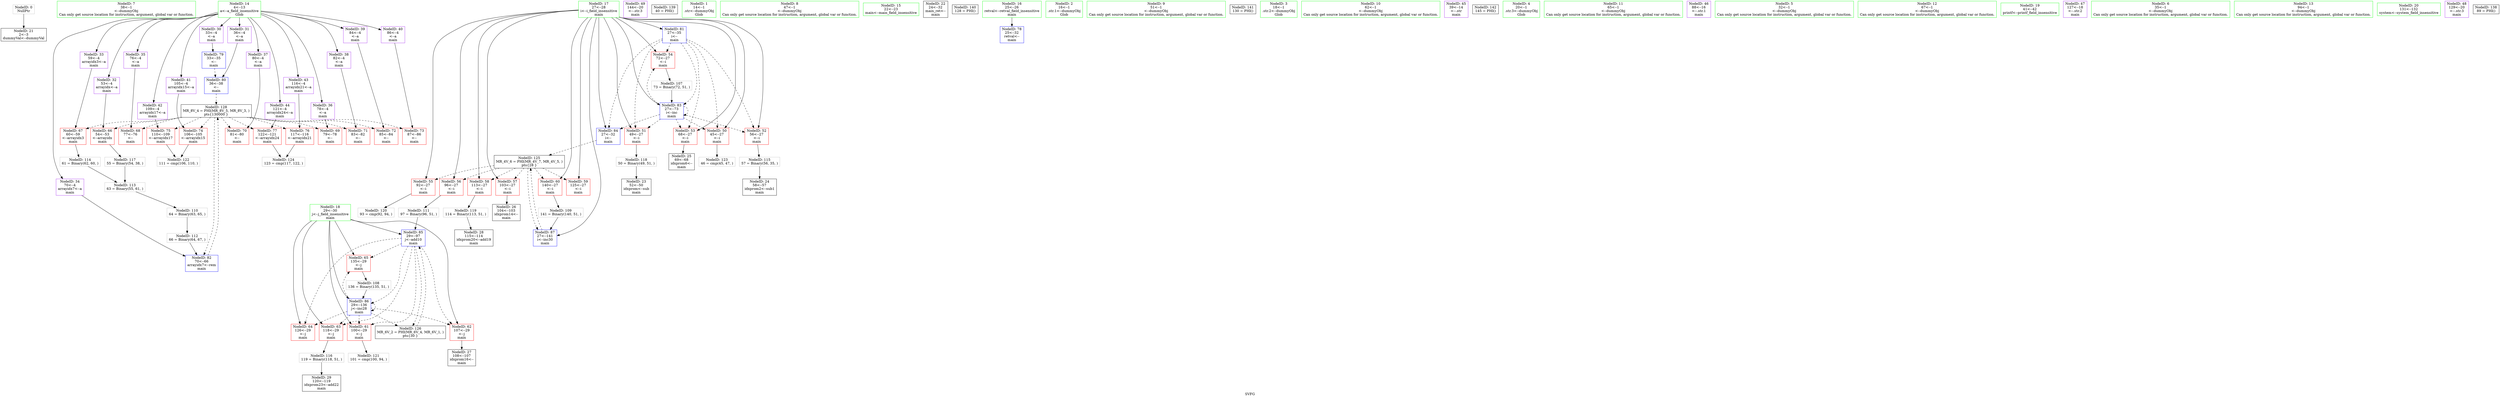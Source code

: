 digraph "SVFG" {
	label="SVFG";

	Node0x55d4db419890 [shape=record,color=grey,label="{NodeID: 0\nNullPtr}"];
	Node0x55d4db419890 -> Node0x55d4db42c390[style=solid];
	Node0x55d4db418da0 [shape=record,color=green,label="{NodeID: 7\n38\<--1\n\<--dummyObj\nCan only get source location for instruction, argument, global var or function.}"];
	Node0x55d4db42bd20 [shape=record,color=green,label="{NodeID: 14\n4\<--13\na\<--a_field_insensitive\nGlob }"];
	Node0x55d4db42bd20 -> Node0x55d4db42cb10[style=solid];
	Node0x55d4db42bd20 -> Node0x55d4db42cbe0[style=solid];
	Node0x55d4db42bd20 -> Node0x55d4db42ccb0[style=solid];
	Node0x55d4db42bd20 -> Node0x55d4db42cd80[style=solid];
	Node0x55d4db42bd20 -> Node0x55d4db42ce50[style=solid];
	Node0x55d4db42bd20 -> Node0x55d4db42cf20[style=solid];
	Node0x55d4db42bd20 -> Node0x55d4db42cff0[style=solid];
	Node0x55d4db42bd20 -> Node0x55d4db42d0c0[style=solid];
	Node0x55d4db42bd20 -> Node0x55d4db42d190[style=solid];
	Node0x55d4db42bd20 -> Node0x55d4db42d260[style=solid];
	Node0x55d4db42bd20 -> Node0x55d4db42d330[style=solid];
	Node0x55d4db42bd20 -> Node0x55d4db42d400[style=solid];
	Node0x55d4db42bd20 -> Node0x55d4db42d4d0[style=solid];
	Node0x55d4db42bd20 -> Node0x55d4db42d5a0[style=solid];
	Node0x55d4db42bd20 -> Node0x55d4db42d670[style=solid];
	Node0x55d4db42c390 [shape=record,color=black,label="{NodeID: 21\n2\<--3\ndummyVal\<--dummyVal\n}"];
	Node0x55d4db4326a0 [shape=record,color=grey,label="{NodeID: 111\n97 = Binary(96, 51, )\n}"];
	Node0x55d4db4326a0 -> Node0x55d4db4303d0[style=solid];
	Node0x55d4db42c970 [shape=record,color=black,label="{NodeID: 28\n115\<--114\nidxprom20\<--add19\nmain\n}"];
	Node0x55d4db433120 [shape=record,color=grey,label="{NodeID: 118\n50 = Binary(49, 51, )\n}"];
	Node0x55d4db433120 -> Node0x55d4db42c560[style=solid];
	Node0x55d4db42cf20 [shape=record,color=purple,label="{NodeID: 35\n76\<--4\n\<--a\nmain\n}"];
	Node0x55d4db42cf20 -> Node0x55d4db42f600[style=solid];
	Node0x55d4db438360 [shape=record,color=black,label="{NodeID: 125\nMR_4V_6 = PHI(MR_4V_7, MR_4V_5, )\npts\{28 \}\n}"];
	Node0x55d4db438360 -> Node0x55d4db42eb70[style=dashed];
	Node0x55d4db438360 -> Node0x55d4db42ec40[style=dashed];
	Node0x55d4db438360 -> Node0x55d4db42ed10[style=dashed];
	Node0x55d4db438360 -> Node0x55d4db42ede0[style=dashed];
	Node0x55d4db438360 -> Node0x55d4db42eeb0[style=dashed];
	Node0x55d4db438360 -> Node0x55d4db42ef80[style=dashed];
	Node0x55d4db438360 -> Node0x55d4db430570[style=dashed];
	Node0x55d4db42d4d0 [shape=record,color=purple,label="{NodeID: 42\n109\<--4\narrayidx17\<--a\nmain\n}"];
	Node0x55d4db42d4d0 -> Node0x55d4db42fbb0[style=solid];
	Node0x55d4db4199f0 [shape=record,color=purple,label="{NodeID: 49\n144\<--20\n\<--.str.3\nmain\n}"];
	Node0x55d4db2bb750 [shape=record,color=black,label="{NodeID: 139\n40 = PHI()\n}"];
	Node0x55d4db42ec40 [shape=record,color=red,label="{NodeID: 56\n96\<--27\n\<--i\nmain\n}"];
	Node0x55d4db42ec40 -> Node0x55d4db4326a0[style=solid];
	Node0x55d4db42f1f0 [shape=record,color=red,label="{NodeID: 63\n118\<--29\n\<--j\nmain\n}"];
	Node0x55d4db42f1f0 -> Node0x55d4db432e20[style=solid];
	Node0x55d4db42f7a0 [shape=record,color=red,label="{NodeID: 70\n81\<--80\n\<--\nmain\n}"];
	Node0x55d4db42fd50 [shape=record,color=red,label="{NodeID: 77\n122\<--121\n\<--arrayidx24\nmain\n}"];
	Node0x55d4db42fd50 -> Node0x55d4db42e7d0[style=solid];
	Node0x55d4db430300 [shape=record,color=blue,label="{NodeID: 84\n27\<--32\ni\<--\nmain\n}"];
	Node0x55d4db430300 -> Node0x55d4db438360[style=dashed];
	Node0x55d4db418ad0 [shape=record,color=green,label="{NodeID: 1\n14\<--1\n.str\<--dummyObj\nGlob }"];
	Node0x55d4db418e30 [shape=record,color=green,label="{NodeID: 8\n47\<--1\n\<--dummyObj\nCan only get source location for instruction, argument, global var or function.}"];
	Node0x55d4db42be20 [shape=record,color=green,label="{NodeID: 15\n22\<--23\nmain\<--main_field_insensitive\n}"];
	Node0x55d4db42c490 [shape=record,color=black,label="{NodeID: 22\n24\<--32\nmain_ret\<--\nmain\n}"];
	Node0x55d4db432820 [shape=record,color=grey,label="{NodeID: 112\n66 = Binary(64, 67, )\n}"];
	Node0x55d4db432820 -> Node0x55d4db430160[style=solid];
	Node0x55d4db42ca40 [shape=record,color=black,label="{NodeID: 29\n120\<--119\nidxprom23\<--add22\nmain\n}"];
	Node0x55d4db4332a0 [shape=record,color=grey,label="{NodeID: 119\n114 = Binary(113, 51, )\n}"];
	Node0x55d4db4332a0 -> Node0x55d4db42c970[style=solid];
	Node0x55d4db42cff0 [shape=record,color=purple,label="{NodeID: 36\n78\<--4\n\<--a\nmain\n}"];
	Node0x55d4db42cff0 -> Node0x55d4db42f6d0[style=solid];
	Node0x55d4db438860 [shape=record,color=black,label="{NodeID: 126\nMR_6V_2 = PHI(MR_6V_4, MR_6V_1, )\npts\{30 \}\n}"];
	Node0x55d4db438860 -> Node0x55d4db4303d0[style=dashed];
	Node0x55d4db42d5a0 [shape=record,color=purple,label="{NodeID: 43\n116\<--4\narrayidx21\<--a\nmain\n}"];
	Node0x55d4db42d5a0 -> Node0x55d4db42fc80[style=solid];
	Node0x55d4db419ac0 [shape=record,color=red,label="{NodeID: 50\n45\<--27\n\<--i\nmain\n}"];
	Node0x55d4db419ac0 -> Node0x55d4db42e650[style=solid];
	Node0x55d4db43f4f0 [shape=record,color=black,label="{NodeID: 140\n128 = PHI()\n}"];
	Node0x55d4db42ed10 [shape=record,color=red,label="{NodeID: 57\n103\<--27\n\<--i\nmain\n}"];
	Node0x55d4db42ed10 -> Node0x55d4db42c7d0[style=solid];
	Node0x55d4db42f2c0 [shape=record,color=red,label="{NodeID: 64\n126\<--29\n\<--j\nmain\n}"];
	Node0x55d4db42f870 [shape=record,color=red,label="{NodeID: 71\n83\<--82\n\<--\nmain\n}"];
	Node0x55d4db42fe20 [shape=record,color=blue,label="{NodeID: 78\n25\<--32\nretval\<--\nmain\n}"];
	Node0x55d4db4303d0 [shape=record,color=blue,label="{NodeID: 85\n29\<--97\nj\<--add10\nmain\n}"];
	Node0x55d4db4303d0 -> Node0x55d4db42f050[style=dashed];
	Node0x55d4db4303d0 -> Node0x55d4db42f120[style=dashed];
	Node0x55d4db4303d0 -> Node0x55d4db42f1f0[style=dashed];
	Node0x55d4db4303d0 -> Node0x55d4db42f2c0[style=dashed];
	Node0x55d4db4303d0 -> Node0x55d4db42f390[style=dashed];
	Node0x55d4db4303d0 -> Node0x55d4db4304a0[style=dashed];
	Node0x55d4db4303d0 -> Node0x55d4db438860[style=dashed];
	Node0x55d4db418920 [shape=record,color=green,label="{NodeID: 2\n16\<--1\n.str.1\<--dummyObj\nGlob }"];
	Node0x55d4db42b590 [shape=record,color=green,label="{NodeID: 9\n51\<--1\n\<--dummyObj\nCan only get source location for instruction, argument, global var or function.}"];
	Node0x55d4db42bf20 [shape=record,color=green,label="{NodeID: 16\n25\<--26\nretval\<--retval_field_insensitive\nmain\n}"];
	Node0x55d4db42bf20 -> Node0x55d4db42fe20[style=solid];
	Node0x55d4db42c560 [shape=record,color=black,label="{NodeID: 23\n52\<--50\nidxprom\<--sub\nmain\n}"];
	Node0x55d4db4329a0 [shape=record,color=grey,label="{NodeID: 113\n63 = Binary(55, 61, )\n}"];
	Node0x55d4db4329a0 -> Node0x55d4db432520[style=solid];
	Node0x55d4db42cb10 [shape=record,color=purple,label="{NodeID: 30\n33\<--4\n\<--a\nmain\n}"];
	Node0x55d4db42cb10 -> Node0x55d4db42fef0[style=solid];
	Node0x55d4db42e1d0 [shape=record,color=grey,label="{NodeID: 120\n93 = cmp(92, 94, )\n}"];
	Node0x55d4db42d0c0 [shape=record,color=purple,label="{NodeID: 37\n80\<--4\n\<--a\nmain\n}"];
	Node0x55d4db42d0c0 -> Node0x55d4db42f7a0[style=solid];
	Node0x55d4db42d670 [shape=record,color=purple,label="{NodeID: 44\n121\<--4\narrayidx24\<--a\nmain\n}"];
	Node0x55d4db42d670 -> Node0x55d4db42fd50[style=solid];
	Node0x55d4db419b90 [shape=record,color=red,label="{NodeID: 51\n49\<--27\n\<--i\nmain\n}"];
	Node0x55d4db419b90 -> Node0x55d4db433120[style=solid];
	Node0x55d4db43f5f0 [shape=record,color=black,label="{NodeID: 141\n130 = PHI()\n}"];
	Node0x55d4db42ede0 [shape=record,color=red,label="{NodeID: 58\n113\<--27\n\<--i\nmain\n}"];
	Node0x55d4db42ede0 -> Node0x55d4db4332a0[style=solid];
	Node0x55d4db42f390 [shape=record,color=red,label="{NodeID: 65\n135\<--29\n\<--j\nmain\n}"];
	Node0x55d4db42f390 -> Node0x55d4db432220[style=solid];
	Node0x55d4db42f940 [shape=record,color=red,label="{NodeID: 72\n85\<--84\n\<--\nmain\n}"];
	Node0x55d4db42fef0 [shape=record,color=blue,label="{NodeID: 79\n33\<--35\n\<--\nmain\n}"];
	Node0x55d4db42fef0 -> Node0x55d4db42ffc0[style=dashed];
	Node0x55d4db4304a0 [shape=record,color=blue,label="{NodeID: 86\n29\<--136\nj\<--inc28\nmain\n}"];
	Node0x55d4db4304a0 -> Node0x55d4db42f050[style=dashed];
	Node0x55d4db4304a0 -> Node0x55d4db42f120[style=dashed];
	Node0x55d4db4304a0 -> Node0x55d4db42f1f0[style=dashed];
	Node0x55d4db4304a0 -> Node0x55d4db42f2c0[style=dashed];
	Node0x55d4db4304a0 -> Node0x55d4db42f390[style=dashed];
	Node0x55d4db4304a0 -> Node0x55d4db4304a0[style=dashed];
	Node0x55d4db4304a0 -> Node0x55d4db438860[style=dashed];
	Node0x55d4db418630 [shape=record,color=green,label="{NodeID: 3\n18\<--1\n.str.2\<--dummyObj\nGlob }"];
	Node0x55d4db42b660 [shape=record,color=green,label="{NodeID: 10\n62\<--1\n\<--dummyObj\nCan only get source location for instruction, argument, global var or function.}"];
	Node0x55d4db42bff0 [shape=record,color=green,label="{NodeID: 17\n27\<--28\ni\<--i_field_insensitive\nmain\n}"];
	Node0x55d4db42bff0 -> Node0x55d4db419ac0[style=solid];
	Node0x55d4db42bff0 -> Node0x55d4db419b90[style=solid];
	Node0x55d4db42bff0 -> Node0x55d4db419c60[style=solid];
	Node0x55d4db42bff0 -> Node0x55d4db42e9d0[style=solid];
	Node0x55d4db42bff0 -> Node0x55d4db42eaa0[style=solid];
	Node0x55d4db42bff0 -> Node0x55d4db42eb70[style=solid];
	Node0x55d4db42bff0 -> Node0x55d4db42ec40[style=solid];
	Node0x55d4db42bff0 -> Node0x55d4db42ed10[style=solid];
	Node0x55d4db42bff0 -> Node0x55d4db42ede0[style=solid];
	Node0x55d4db42bff0 -> Node0x55d4db42eeb0[style=solid];
	Node0x55d4db42bff0 -> Node0x55d4db42ef80[style=solid];
	Node0x55d4db42bff0 -> Node0x55d4db430090[style=solid];
	Node0x55d4db42bff0 -> Node0x55d4db430230[style=solid];
	Node0x55d4db42bff0 -> Node0x55d4db430300[style=solid];
	Node0x55d4db42bff0 -> Node0x55d4db430570[style=solid];
	Node0x55d4db4320a0 [shape=record,color=grey,label="{NodeID: 107\n73 = Binary(72, 51, )\n}"];
	Node0x55d4db4320a0 -> Node0x55d4db430230[style=solid];
	Node0x55d4db42c630 [shape=record,color=black,label="{NodeID: 24\n58\<--57\nidxprom2\<--sub1\nmain\n}"];
	Node0x55d4db432b20 [shape=record,color=grey,label="{NodeID: 114\n61 = Binary(62, 60, )\n}"];
	Node0x55d4db432b20 -> Node0x55d4db4329a0[style=solid];
	Node0x55d4db42cbe0 [shape=record,color=purple,label="{NodeID: 31\n36\<--4\n\<--a\nmain\n}"];
	Node0x55d4db42cbe0 -> Node0x55d4db42ffc0[style=solid];
	Node0x55d4db42e350 [shape=record,color=grey,label="{NodeID: 121\n101 = cmp(100, 94, )\n}"];
	Node0x55d4db42d190 [shape=record,color=purple,label="{NodeID: 38\n82\<--4\n\<--a\nmain\n}"];
	Node0x55d4db42d190 -> Node0x55d4db42f870[style=solid];
	Node0x55d4db439260 [shape=record,color=black,label="{NodeID: 128\nMR_8V_4 = PHI(MR_8V_5, MR_8V_3, )\npts\{130000 \}\n}"];
	Node0x55d4db439260 -> Node0x55d4db42f460[style=dashed];
	Node0x55d4db439260 -> Node0x55d4db42f530[style=dashed];
	Node0x55d4db439260 -> Node0x55d4db42f600[style=dashed];
	Node0x55d4db439260 -> Node0x55d4db42f6d0[style=dashed];
	Node0x55d4db439260 -> Node0x55d4db42f7a0[style=dashed];
	Node0x55d4db439260 -> Node0x55d4db42f870[style=dashed];
	Node0x55d4db439260 -> Node0x55d4db42f940[style=dashed];
	Node0x55d4db439260 -> Node0x55d4db42fa10[style=dashed];
	Node0x55d4db439260 -> Node0x55d4db42fae0[style=dashed];
	Node0x55d4db439260 -> Node0x55d4db42fbb0[style=dashed];
	Node0x55d4db439260 -> Node0x55d4db42fc80[style=dashed];
	Node0x55d4db439260 -> Node0x55d4db42fd50[style=dashed];
	Node0x55d4db439260 -> Node0x55d4db430160[style=dashed];
	Node0x55d4db42d740 [shape=record,color=purple,label="{NodeID: 45\n39\<--14\n\<--.str\nmain\n}"];
	Node0x55d4db419c60 [shape=record,color=red,label="{NodeID: 52\n56\<--27\n\<--i\nmain\n}"];
	Node0x55d4db419c60 -> Node0x55d4db432ca0[style=solid];
	Node0x55d4db43f6f0 [shape=record,color=black,label="{NodeID: 142\n145 = PHI()\n}"];
	Node0x55d4db42eeb0 [shape=record,color=red,label="{NodeID: 59\n125\<--27\n\<--i\nmain\n}"];
	Node0x55d4db42f460 [shape=record,color=red,label="{NodeID: 66\n54\<--53\n\<--arrayidx\nmain\n}"];
	Node0x55d4db42f460 -> Node0x55d4db432fa0[style=solid];
	Node0x55d4db42fa10 [shape=record,color=red,label="{NodeID: 73\n87\<--86\n\<--\nmain\n}"];
	Node0x55d4db42ffc0 [shape=record,color=blue,label="{NodeID: 80\n36\<--38\n\<--\nmain\n}"];
	Node0x55d4db42ffc0 -> Node0x55d4db439260[style=dashed];
	Node0x55d4db430570 [shape=record,color=blue,label="{NodeID: 87\n27\<--141\ni\<--inc30\nmain\n}"];
	Node0x55d4db430570 -> Node0x55d4db438360[style=dashed];
	Node0x55d4db4186c0 [shape=record,color=green,label="{NodeID: 4\n20\<--1\n.str.3\<--dummyObj\nGlob }"];
	Node0x55d4db42bb70 [shape=record,color=green,label="{NodeID: 11\n65\<--1\n\<--dummyObj\nCan only get source location for instruction, argument, global var or function.}"];
	Node0x55d4db42c0c0 [shape=record,color=green,label="{NodeID: 18\n29\<--30\nj\<--j_field_insensitive\nmain\n}"];
	Node0x55d4db42c0c0 -> Node0x55d4db42f050[style=solid];
	Node0x55d4db42c0c0 -> Node0x55d4db42f120[style=solid];
	Node0x55d4db42c0c0 -> Node0x55d4db42f1f0[style=solid];
	Node0x55d4db42c0c0 -> Node0x55d4db42f2c0[style=solid];
	Node0x55d4db42c0c0 -> Node0x55d4db42f390[style=solid];
	Node0x55d4db42c0c0 -> Node0x55d4db4303d0[style=solid];
	Node0x55d4db42c0c0 -> Node0x55d4db4304a0[style=solid];
	Node0x55d4db432220 [shape=record,color=grey,label="{NodeID: 108\n136 = Binary(135, 51, )\n}"];
	Node0x55d4db432220 -> Node0x55d4db4304a0[style=solid];
	Node0x55d4db42c700 [shape=record,color=black,label="{NodeID: 25\n69\<--68\nidxprom6\<--\nmain\n}"];
	Node0x55d4db432ca0 [shape=record,color=grey,label="{NodeID: 115\n57 = Binary(56, 35, )\n}"];
	Node0x55d4db432ca0 -> Node0x55d4db42c630[style=solid];
	Node0x55d4db42ccb0 [shape=record,color=purple,label="{NodeID: 32\n53\<--4\narrayidx\<--a\nmain\n}"];
	Node0x55d4db42ccb0 -> Node0x55d4db42f460[style=solid];
	Node0x55d4db42e4d0 [shape=record,color=grey,label="{NodeID: 122\n111 = cmp(106, 110, )\n}"];
	Node0x55d4db42d260 [shape=record,color=purple,label="{NodeID: 39\n84\<--4\n\<--a\nmain\n}"];
	Node0x55d4db42d260 -> Node0x55d4db42f940[style=solid];
	Node0x55d4db42d810 [shape=record,color=purple,label="{NodeID: 46\n88\<--16\n\<--.str.1\nmain\n}"];
	Node0x55d4db42e9d0 [shape=record,color=red,label="{NodeID: 53\n68\<--27\n\<--i\nmain\n}"];
	Node0x55d4db42e9d0 -> Node0x55d4db42c700[style=solid];
	Node0x55d4db42ef80 [shape=record,color=red,label="{NodeID: 60\n140\<--27\n\<--i\nmain\n}"];
	Node0x55d4db42ef80 -> Node0x55d4db4323a0[style=solid];
	Node0x55d4db42f530 [shape=record,color=red,label="{NodeID: 67\n60\<--59\n\<--arrayidx3\nmain\n}"];
	Node0x55d4db42f530 -> Node0x55d4db432b20[style=solid];
	Node0x55d4db42fae0 [shape=record,color=red,label="{NodeID: 74\n106\<--105\n\<--arrayidx15\nmain\n}"];
	Node0x55d4db42fae0 -> Node0x55d4db42e4d0[style=solid];
	Node0x55d4db430090 [shape=record,color=blue,label="{NodeID: 81\n27\<--35\ni\<--\nmain\n}"];
	Node0x55d4db430090 -> Node0x55d4db419ac0[style=dashed];
	Node0x55d4db430090 -> Node0x55d4db419b90[style=dashed];
	Node0x55d4db430090 -> Node0x55d4db419c60[style=dashed];
	Node0x55d4db430090 -> Node0x55d4db42e9d0[style=dashed];
	Node0x55d4db430090 -> Node0x55d4db42eaa0[style=dashed];
	Node0x55d4db430090 -> Node0x55d4db430230[style=dashed];
	Node0x55d4db430090 -> Node0x55d4db430300[style=dashed];
	Node0x55d4db42b250 [shape=record,color=green,label="{NodeID: 5\n32\<--1\n\<--dummyObj\nCan only get source location for instruction, argument, global var or function.}"];
	Node0x55d4db42bc00 [shape=record,color=green,label="{NodeID: 12\n67\<--1\n\<--dummyObj\nCan only get source location for instruction, argument, global var or function.}"];
	Node0x55d4db42c190 [shape=record,color=green,label="{NodeID: 19\n41\<--42\nprintf\<--printf_field_insensitive\n}"];
	Node0x55d4db4323a0 [shape=record,color=grey,label="{NodeID: 109\n141 = Binary(140, 51, )\n}"];
	Node0x55d4db4323a0 -> Node0x55d4db430570[style=solid];
	Node0x55d4db42c7d0 [shape=record,color=black,label="{NodeID: 26\n104\<--103\nidxprom14\<--\nmain\n}"];
	Node0x55d4db432e20 [shape=record,color=grey,label="{NodeID: 116\n119 = Binary(118, 51, )\n}"];
	Node0x55d4db432e20 -> Node0x55d4db42ca40[style=solid];
	Node0x55d4db42cd80 [shape=record,color=purple,label="{NodeID: 33\n59\<--4\narrayidx3\<--a\nmain\n}"];
	Node0x55d4db42cd80 -> Node0x55d4db42f530[style=solid];
	Node0x55d4db42e650 [shape=record,color=grey,label="{NodeID: 123\n46 = cmp(45, 47, )\n}"];
	Node0x55d4db42d330 [shape=record,color=purple,label="{NodeID: 40\n86\<--4\n\<--a\nmain\n}"];
	Node0x55d4db42d330 -> Node0x55d4db42fa10[style=solid];
	Node0x55d4db42d8e0 [shape=record,color=purple,label="{NodeID: 47\n127\<--18\n\<--.str.2\nmain\n}"];
	Node0x55d4db42eaa0 [shape=record,color=red,label="{NodeID: 54\n72\<--27\n\<--i\nmain\n}"];
	Node0x55d4db42eaa0 -> Node0x55d4db4320a0[style=solid];
	Node0x55d4db42f050 [shape=record,color=red,label="{NodeID: 61\n100\<--29\n\<--j\nmain\n}"];
	Node0x55d4db42f050 -> Node0x55d4db42e350[style=solid];
	Node0x55d4db42f600 [shape=record,color=red,label="{NodeID: 68\n77\<--76\n\<--\nmain\n}"];
	Node0x55d4db42fbb0 [shape=record,color=red,label="{NodeID: 75\n110\<--109\n\<--arrayidx17\nmain\n}"];
	Node0x55d4db42fbb0 -> Node0x55d4db42e4d0[style=solid];
	Node0x55d4db430160 [shape=record,color=blue,label="{NodeID: 82\n70\<--66\narrayidx7\<--rem\nmain\n}"];
	Node0x55d4db430160 -> Node0x55d4db439260[style=dashed];
	Node0x55d4db42b2e0 [shape=record,color=green,label="{NodeID: 6\n35\<--1\n\<--dummyObj\nCan only get source location for instruction, argument, global var or function.}"];
	Node0x55d4db42bc90 [shape=record,color=green,label="{NodeID: 13\n94\<--1\n\<--dummyObj\nCan only get source location for instruction, argument, global var or function.}"];
	Node0x55d4db42c290 [shape=record,color=green,label="{NodeID: 20\n131\<--132\nsystem\<--system_field_insensitive\n}"];
	Node0x55d4db432520 [shape=record,color=grey,label="{NodeID: 110\n64 = Binary(63, 65, )\n}"];
	Node0x55d4db432520 -> Node0x55d4db432820[style=solid];
	Node0x55d4db42c8a0 [shape=record,color=black,label="{NodeID: 27\n108\<--107\nidxprom16\<--\nmain\n}"];
	Node0x55d4db432fa0 [shape=record,color=grey,label="{NodeID: 117\n55 = Binary(54, 38, )\n}"];
	Node0x55d4db432fa0 -> Node0x55d4db4329a0[style=solid];
	Node0x55d4db42ce50 [shape=record,color=purple,label="{NodeID: 34\n70\<--4\narrayidx7\<--a\nmain\n}"];
	Node0x55d4db42ce50 -> Node0x55d4db430160[style=solid];
	Node0x55d4db42e7d0 [shape=record,color=grey,label="{NodeID: 124\n123 = cmp(117, 122, )\n}"];
	Node0x55d4db42d400 [shape=record,color=purple,label="{NodeID: 41\n105\<--4\narrayidx15\<--a\nmain\n}"];
	Node0x55d4db42d400 -> Node0x55d4db42fae0[style=solid];
	Node0x55d4db419920 [shape=record,color=purple,label="{NodeID: 48\n129\<--20\n\<--.str.3\nmain\n}"];
	Node0x55d4db2b7c20 [shape=record,color=black,label="{NodeID: 138\n89 = PHI()\n}"];
	Node0x55d4db42eb70 [shape=record,color=red,label="{NodeID: 55\n92\<--27\n\<--i\nmain\n}"];
	Node0x55d4db42eb70 -> Node0x55d4db42e1d0[style=solid];
	Node0x55d4db42f120 [shape=record,color=red,label="{NodeID: 62\n107\<--29\n\<--j\nmain\n}"];
	Node0x55d4db42f120 -> Node0x55d4db42c8a0[style=solid];
	Node0x55d4db42f6d0 [shape=record,color=red,label="{NodeID: 69\n79\<--78\n\<--\nmain\n}"];
	Node0x55d4db42fc80 [shape=record,color=red,label="{NodeID: 76\n117\<--116\n\<--arrayidx21\nmain\n}"];
	Node0x55d4db42fc80 -> Node0x55d4db42e7d0[style=solid];
	Node0x55d4db430230 [shape=record,color=blue,label="{NodeID: 83\n27\<--73\ni\<--inc\nmain\n}"];
	Node0x55d4db430230 -> Node0x55d4db419ac0[style=dashed];
	Node0x55d4db430230 -> Node0x55d4db419b90[style=dashed];
	Node0x55d4db430230 -> Node0x55d4db419c60[style=dashed];
	Node0x55d4db430230 -> Node0x55d4db42e9d0[style=dashed];
	Node0x55d4db430230 -> Node0x55d4db42eaa0[style=dashed];
	Node0x55d4db430230 -> Node0x55d4db430230[style=dashed];
	Node0x55d4db430230 -> Node0x55d4db430300[style=dashed];
}
